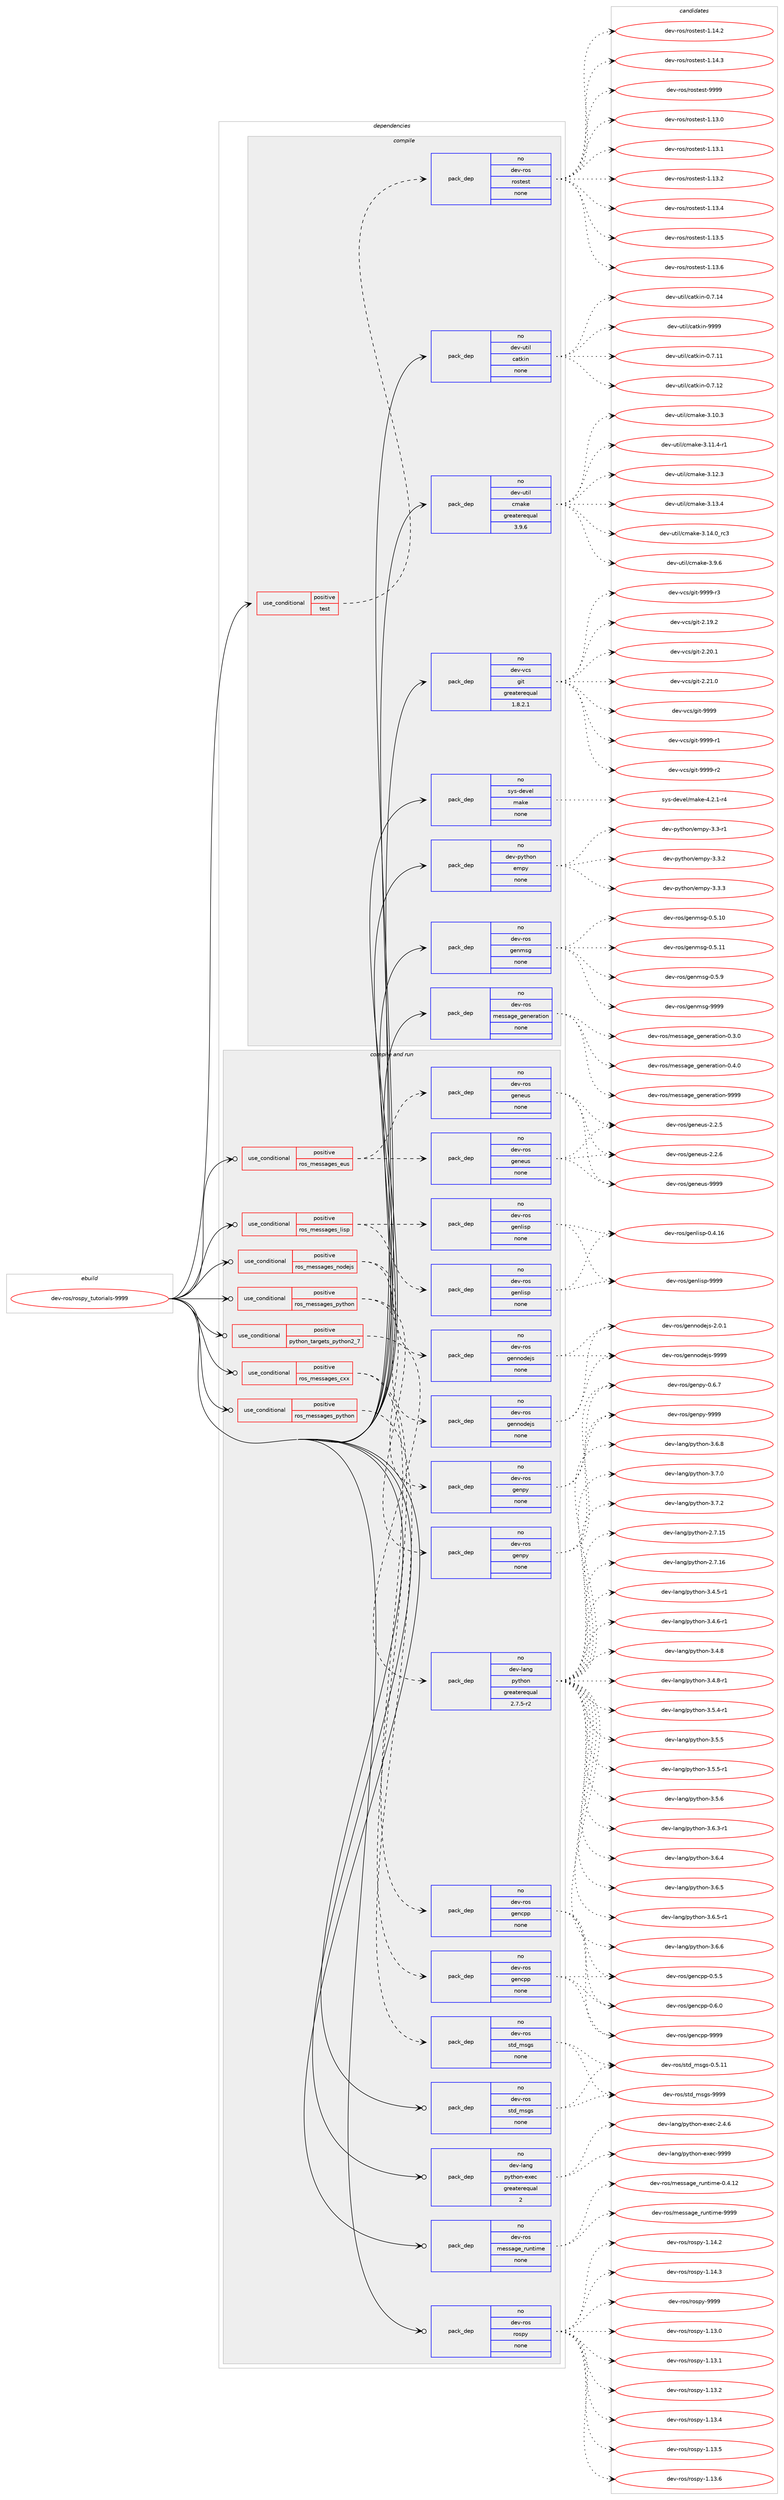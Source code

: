digraph prolog {

# *************
# Graph options
# *************

newrank=true;
concentrate=true;
compound=true;
graph [rankdir=LR,fontname=Helvetica,fontsize=10,ranksep=1.5];#, ranksep=2.5, nodesep=0.2];
edge  [arrowhead=vee];
node  [fontname=Helvetica,fontsize=10];

# **********
# The ebuild
# **********

subgraph cluster_leftcol {
color=gray;
rank=same;
label=<<i>ebuild</i>>;
id [label="dev-ros/rospy_tutorials-9999", color=red, width=4, href="../dev-ros/rospy_tutorials-9999.svg"];
}

# ****************
# The dependencies
# ****************

subgraph cluster_midcol {
color=gray;
label=<<i>dependencies</i>>;
subgraph cluster_compile {
fillcolor="#eeeeee";
style=filled;
label=<<i>compile</i>>;
subgraph cond390176 {
dependency1466953 [label=<<TABLE BORDER="0" CELLBORDER="1" CELLSPACING="0" CELLPADDING="4"><TR><TD ROWSPAN="3" CELLPADDING="10">use_conditional</TD></TR><TR><TD>positive</TD></TR><TR><TD>test</TD></TR></TABLE>>, shape=none, color=red];
subgraph pack1053387 {
dependency1466954 [label=<<TABLE BORDER="0" CELLBORDER="1" CELLSPACING="0" CELLPADDING="4" WIDTH="220"><TR><TD ROWSPAN="6" CELLPADDING="30">pack_dep</TD></TR><TR><TD WIDTH="110">no</TD></TR><TR><TD>dev-ros</TD></TR><TR><TD>rostest</TD></TR><TR><TD>none</TD></TR><TR><TD></TD></TR></TABLE>>, shape=none, color=blue];
}
dependency1466953:e -> dependency1466954:w [weight=20,style="dashed",arrowhead="vee"];
}
id:e -> dependency1466953:w [weight=20,style="solid",arrowhead="vee"];
subgraph pack1053388 {
dependency1466955 [label=<<TABLE BORDER="0" CELLBORDER="1" CELLSPACING="0" CELLPADDING="4" WIDTH="220"><TR><TD ROWSPAN="6" CELLPADDING="30">pack_dep</TD></TR><TR><TD WIDTH="110">no</TD></TR><TR><TD>dev-python</TD></TR><TR><TD>empy</TD></TR><TR><TD>none</TD></TR><TR><TD></TD></TR></TABLE>>, shape=none, color=blue];
}
id:e -> dependency1466955:w [weight=20,style="solid",arrowhead="vee"];
subgraph pack1053389 {
dependency1466956 [label=<<TABLE BORDER="0" CELLBORDER="1" CELLSPACING="0" CELLPADDING="4" WIDTH="220"><TR><TD ROWSPAN="6" CELLPADDING="30">pack_dep</TD></TR><TR><TD WIDTH="110">no</TD></TR><TR><TD>dev-ros</TD></TR><TR><TD>genmsg</TD></TR><TR><TD>none</TD></TR><TR><TD></TD></TR></TABLE>>, shape=none, color=blue];
}
id:e -> dependency1466956:w [weight=20,style="solid",arrowhead="vee"];
subgraph pack1053390 {
dependency1466957 [label=<<TABLE BORDER="0" CELLBORDER="1" CELLSPACING="0" CELLPADDING="4" WIDTH="220"><TR><TD ROWSPAN="6" CELLPADDING="30">pack_dep</TD></TR><TR><TD WIDTH="110">no</TD></TR><TR><TD>dev-ros</TD></TR><TR><TD>message_generation</TD></TR><TR><TD>none</TD></TR><TR><TD></TD></TR></TABLE>>, shape=none, color=blue];
}
id:e -> dependency1466957:w [weight=20,style="solid",arrowhead="vee"];
subgraph pack1053391 {
dependency1466958 [label=<<TABLE BORDER="0" CELLBORDER="1" CELLSPACING="0" CELLPADDING="4" WIDTH="220"><TR><TD ROWSPAN="6" CELLPADDING="30">pack_dep</TD></TR><TR><TD WIDTH="110">no</TD></TR><TR><TD>dev-util</TD></TR><TR><TD>catkin</TD></TR><TR><TD>none</TD></TR><TR><TD></TD></TR></TABLE>>, shape=none, color=blue];
}
id:e -> dependency1466958:w [weight=20,style="solid",arrowhead="vee"];
subgraph pack1053392 {
dependency1466959 [label=<<TABLE BORDER="0" CELLBORDER="1" CELLSPACING="0" CELLPADDING="4" WIDTH="220"><TR><TD ROWSPAN="6" CELLPADDING="30">pack_dep</TD></TR><TR><TD WIDTH="110">no</TD></TR><TR><TD>dev-util</TD></TR><TR><TD>cmake</TD></TR><TR><TD>greaterequal</TD></TR><TR><TD>3.9.6</TD></TR></TABLE>>, shape=none, color=blue];
}
id:e -> dependency1466959:w [weight=20,style="solid",arrowhead="vee"];
subgraph pack1053393 {
dependency1466960 [label=<<TABLE BORDER="0" CELLBORDER="1" CELLSPACING="0" CELLPADDING="4" WIDTH="220"><TR><TD ROWSPAN="6" CELLPADDING="30">pack_dep</TD></TR><TR><TD WIDTH="110">no</TD></TR><TR><TD>dev-vcs</TD></TR><TR><TD>git</TD></TR><TR><TD>greaterequal</TD></TR><TR><TD>1.8.2.1</TD></TR></TABLE>>, shape=none, color=blue];
}
id:e -> dependency1466960:w [weight=20,style="solid",arrowhead="vee"];
subgraph pack1053394 {
dependency1466961 [label=<<TABLE BORDER="0" CELLBORDER="1" CELLSPACING="0" CELLPADDING="4" WIDTH="220"><TR><TD ROWSPAN="6" CELLPADDING="30">pack_dep</TD></TR><TR><TD WIDTH="110">no</TD></TR><TR><TD>sys-devel</TD></TR><TR><TD>make</TD></TR><TR><TD>none</TD></TR><TR><TD></TD></TR></TABLE>>, shape=none, color=blue];
}
id:e -> dependency1466961:w [weight=20,style="solid",arrowhead="vee"];
}
subgraph cluster_compileandrun {
fillcolor="#eeeeee";
style=filled;
label=<<i>compile and run</i>>;
subgraph cond390177 {
dependency1466962 [label=<<TABLE BORDER="0" CELLBORDER="1" CELLSPACING="0" CELLPADDING="4"><TR><TD ROWSPAN="3" CELLPADDING="10">use_conditional</TD></TR><TR><TD>positive</TD></TR><TR><TD>python_targets_python2_7</TD></TR></TABLE>>, shape=none, color=red];
subgraph pack1053395 {
dependency1466963 [label=<<TABLE BORDER="0" CELLBORDER="1" CELLSPACING="0" CELLPADDING="4" WIDTH="220"><TR><TD ROWSPAN="6" CELLPADDING="30">pack_dep</TD></TR><TR><TD WIDTH="110">no</TD></TR><TR><TD>dev-lang</TD></TR><TR><TD>python</TD></TR><TR><TD>greaterequal</TD></TR><TR><TD>2.7.5-r2</TD></TR></TABLE>>, shape=none, color=blue];
}
dependency1466962:e -> dependency1466963:w [weight=20,style="dashed",arrowhead="vee"];
}
id:e -> dependency1466962:w [weight=20,style="solid",arrowhead="odotvee"];
subgraph cond390178 {
dependency1466964 [label=<<TABLE BORDER="0" CELLBORDER="1" CELLSPACING="0" CELLPADDING="4"><TR><TD ROWSPAN="3" CELLPADDING="10">use_conditional</TD></TR><TR><TD>positive</TD></TR><TR><TD>ros_messages_cxx</TD></TR></TABLE>>, shape=none, color=red];
subgraph pack1053396 {
dependency1466965 [label=<<TABLE BORDER="0" CELLBORDER="1" CELLSPACING="0" CELLPADDING="4" WIDTH="220"><TR><TD ROWSPAN="6" CELLPADDING="30">pack_dep</TD></TR><TR><TD WIDTH="110">no</TD></TR><TR><TD>dev-ros</TD></TR><TR><TD>gencpp</TD></TR><TR><TD>none</TD></TR><TR><TD></TD></TR></TABLE>>, shape=none, color=blue];
}
dependency1466964:e -> dependency1466965:w [weight=20,style="dashed",arrowhead="vee"];
subgraph pack1053397 {
dependency1466966 [label=<<TABLE BORDER="0" CELLBORDER="1" CELLSPACING="0" CELLPADDING="4" WIDTH="220"><TR><TD ROWSPAN="6" CELLPADDING="30">pack_dep</TD></TR><TR><TD WIDTH="110">no</TD></TR><TR><TD>dev-ros</TD></TR><TR><TD>gencpp</TD></TR><TR><TD>none</TD></TR><TR><TD></TD></TR></TABLE>>, shape=none, color=blue];
}
dependency1466964:e -> dependency1466966:w [weight=20,style="dashed",arrowhead="vee"];
}
id:e -> dependency1466964:w [weight=20,style="solid",arrowhead="odotvee"];
subgraph cond390179 {
dependency1466967 [label=<<TABLE BORDER="0" CELLBORDER="1" CELLSPACING="0" CELLPADDING="4"><TR><TD ROWSPAN="3" CELLPADDING="10">use_conditional</TD></TR><TR><TD>positive</TD></TR><TR><TD>ros_messages_eus</TD></TR></TABLE>>, shape=none, color=red];
subgraph pack1053398 {
dependency1466968 [label=<<TABLE BORDER="0" CELLBORDER="1" CELLSPACING="0" CELLPADDING="4" WIDTH="220"><TR><TD ROWSPAN="6" CELLPADDING="30">pack_dep</TD></TR><TR><TD WIDTH="110">no</TD></TR><TR><TD>dev-ros</TD></TR><TR><TD>geneus</TD></TR><TR><TD>none</TD></TR><TR><TD></TD></TR></TABLE>>, shape=none, color=blue];
}
dependency1466967:e -> dependency1466968:w [weight=20,style="dashed",arrowhead="vee"];
subgraph pack1053399 {
dependency1466969 [label=<<TABLE BORDER="0" CELLBORDER="1" CELLSPACING="0" CELLPADDING="4" WIDTH="220"><TR><TD ROWSPAN="6" CELLPADDING="30">pack_dep</TD></TR><TR><TD WIDTH="110">no</TD></TR><TR><TD>dev-ros</TD></TR><TR><TD>geneus</TD></TR><TR><TD>none</TD></TR><TR><TD></TD></TR></TABLE>>, shape=none, color=blue];
}
dependency1466967:e -> dependency1466969:w [weight=20,style="dashed",arrowhead="vee"];
}
id:e -> dependency1466967:w [weight=20,style="solid",arrowhead="odotvee"];
subgraph cond390180 {
dependency1466970 [label=<<TABLE BORDER="0" CELLBORDER="1" CELLSPACING="0" CELLPADDING="4"><TR><TD ROWSPAN="3" CELLPADDING="10">use_conditional</TD></TR><TR><TD>positive</TD></TR><TR><TD>ros_messages_lisp</TD></TR></TABLE>>, shape=none, color=red];
subgraph pack1053400 {
dependency1466971 [label=<<TABLE BORDER="0" CELLBORDER="1" CELLSPACING="0" CELLPADDING="4" WIDTH="220"><TR><TD ROWSPAN="6" CELLPADDING="30">pack_dep</TD></TR><TR><TD WIDTH="110">no</TD></TR><TR><TD>dev-ros</TD></TR><TR><TD>genlisp</TD></TR><TR><TD>none</TD></TR><TR><TD></TD></TR></TABLE>>, shape=none, color=blue];
}
dependency1466970:e -> dependency1466971:w [weight=20,style="dashed",arrowhead="vee"];
subgraph pack1053401 {
dependency1466972 [label=<<TABLE BORDER="0" CELLBORDER="1" CELLSPACING="0" CELLPADDING="4" WIDTH="220"><TR><TD ROWSPAN="6" CELLPADDING="30">pack_dep</TD></TR><TR><TD WIDTH="110">no</TD></TR><TR><TD>dev-ros</TD></TR><TR><TD>genlisp</TD></TR><TR><TD>none</TD></TR><TR><TD></TD></TR></TABLE>>, shape=none, color=blue];
}
dependency1466970:e -> dependency1466972:w [weight=20,style="dashed",arrowhead="vee"];
}
id:e -> dependency1466970:w [weight=20,style="solid",arrowhead="odotvee"];
subgraph cond390181 {
dependency1466973 [label=<<TABLE BORDER="0" CELLBORDER="1" CELLSPACING="0" CELLPADDING="4"><TR><TD ROWSPAN="3" CELLPADDING="10">use_conditional</TD></TR><TR><TD>positive</TD></TR><TR><TD>ros_messages_nodejs</TD></TR></TABLE>>, shape=none, color=red];
subgraph pack1053402 {
dependency1466974 [label=<<TABLE BORDER="0" CELLBORDER="1" CELLSPACING="0" CELLPADDING="4" WIDTH="220"><TR><TD ROWSPAN="6" CELLPADDING="30">pack_dep</TD></TR><TR><TD WIDTH="110">no</TD></TR><TR><TD>dev-ros</TD></TR><TR><TD>gennodejs</TD></TR><TR><TD>none</TD></TR><TR><TD></TD></TR></TABLE>>, shape=none, color=blue];
}
dependency1466973:e -> dependency1466974:w [weight=20,style="dashed",arrowhead="vee"];
subgraph pack1053403 {
dependency1466975 [label=<<TABLE BORDER="0" CELLBORDER="1" CELLSPACING="0" CELLPADDING="4" WIDTH="220"><TR><TD ROWSPAN="6" CELLPADDING="30">pack_dep</TD></TR><TR><TD WIDTH="110">no</TD></TR><TR><TD>dev-ros</TD></TR><TR><TD>gennodejs</TD></TR><TR><TD>none</TD></TR><TR><TD></TD></TR></TABLE>>, shape=none, color=blue];
}
dependency1466973:e -> dependency1466975:w [weight=20,style="dashed",arrowhead="vee"];
}
id:e -> dependency1466973:w [weight=20,style="solid",arrowhead="odotvee"];
subgraph cond390182 {
dependency1466976 [label=<<TABLE BORDER="0" CELLBORDER="1" CELLSPACING="0" CELLPADDING="4"><TR><TD ROWSPAN="3" CELLPADDING="10">use_conditional</TD></TR><TR><TD>positive</TD></TR><TR><TD>ros_messages_python</TD></TR></TABLE>>, shape=none, color=red];
subgraph pack1053404 {
dependency1466977 [label=<<TABLE BORDER="0" CELLBORDER="1" CELLSPACING="0" CELLPADDING="4" WIDTH="220"><TR><TD ROWSPAN="6" CELLPADDING="30">pack_dep</TD></TR><TR><TD WIDTH="110">no</TD></TR><TR><TD>dev-ros</TD></TR><TR><TD>genpy</TD></TR><TR><TD>none</TD></TR><TR><TD></TD></TR></TABLE>>, shape=none, color=blue];
}
dependency1466976:e -> dependency1466977:w [weight=20,style="dashed",arrowhead="vee"];
subgraph pack1053405 {
dependency1466978 [label=<<TABLE BORDER="0" CELLBORDER="1" CELLSPACING="0" CELLPADDING="4" WIDTH="220"><TR><TD ROWSPAN="6" CELLPADDING="30">pack_dep</TD></TR><TR><TD WIDTH="110">no</TD></TR><TR><TD>dev-ros</TD></TR><TR><TD>genpy</TD></TR><TR><TD>none</TD></TR><TR><TD></TD></TR></TABLE>>, shape=none, color=blue];
}
dependency1466976:e -> dependency1466978:w [weight=20,style="dashed",arrowhead="vee"];
}
id:e -> dependency1466976:w [weight=20,style="solid",arrowhead="odotvee"];
subgraph cond390183 {
dependency1466979 [label=<<TABLE BORDER="0" CELLBORDER="1" CELLSPACING="0" CELLPADDING="4"><TR><TD ROWSPAN="3" CELLPADDING="10">use_conditional</TD></TR><TR><TD>positive</TD></TR><TR><TD>ros_messages_python</TD></TR></TABLE>>, shape=none, color=red];
subgraph pack1053406 {
dependency1466980 [label=<<TABLE BORDER="0" CELLBORDER="1" CELLSPACING="0" CELLPADDING="4" WIDTH="220"><TR><TD ROWSPAN="6" CELLPADDING="30">pack_dep</TD></TR><TR><TD WIDTH="110">no</TD></TR><TR><TD>dev-ros</TD></TR><TR><TD>std_msgs</TD></TR><TR><TD>none</TD></TR><TR><TD></TD></TR></TABLE>>, shape=none, color=blue];
}
dependency1466979:e -> dependency1466980:w [weight=20,style="dashed",arrowhead="vee"];
}
id:e -> dependency1466979:w [weight=20,style="solid",arrowhead="odotvee"];
subgraph pack1053407 {
dependency1466981 [label=<<TABLE BORDER="0" CELLBORDER="1" CELLSPACING="0" CELLPADDING="4" WIDTH="220"><TR><TD ROWSPAN="6" CELLPADDING="30">pack_dep</TD></TR><TR><TD WIDTH="110">no</TD></TR><TR><TD>dev-lang</TD></TR><TR><TD>python-exec</TD></TR><TR><TD>greaterequal</TD></TR><TR><TD>2</TD></TR></TABLE>>, shape=none, color=blue];
}
id:e -> dependency1466981:w [weight=20,style="solid",arrowhead="odotvee"];
subgraph pack1053408 {
dependency1466982 [label=<<TABLE BORDER="0" CELLBORDER="1" CELLSPACING="0" CELLPADDING="4" WIDTH="220"><TR><TD ROWSPAN="6" CELLPADDING="30">pack_dep</TD></TR><TR><TD WIDTH="110">no</TD></TR><TR><TD>dev-ros</TD></TR><TR><TD>message_runtime</TD></TR><TR><TD>none</TD></TR><TR><TD></TD></TR></TABLE>>, shape=none, color=blue];
}
id:e -> dependency1466982:w [weight=20,style="solid",arrowhead="odotvee"];
subgraph pack1053409 {
dependency1466983 [label=<<TABLE BORDER="0" CELLBORDER="1" CELLSPACING="0" CELLPADDING="4" WIDTH="220"><TR><TD ROWSPAN="6" CELLPADDING="30">pack_dep</TD></TR><TR><TD WIDTH="110">no</TD></TR><TR><TD>dev-ros</TD></TR><TR><TD>rospy</TD></TR><TR><TD>none</TD></TR><TR><TD></TD></TR></TABLE>>, shape=none, color=blue];
}
id:e -> dependency1466983:w [weight=20,style="solid",arrowhead="odotvee"];
subgraph pack1053410 {
dependency1466984 [label=<<TABLE BORDER="0" CELLBORDER="1" CELLSPACING="0" CELLPADDING="4" WIDTH="220"><TR><TD ROWSPAN="6" CELLPADDING="30">pack_dep</TD></TR><TR><TD WIDTH="110">no</TD></TR><TR><TD>dev-ros</TD></TR><TR><TD>std_msgs</TD></TR><TR><TD>none</TD></TR><TR><TD></TD></TR></TABLE>>, shape=none, color=blue];
}
id:e -> dependency1466984:w [weight=20,style="solid",arrowhead="odotvee"];
}
subgraph cluster_run {
fillcolor="#eeeeee";
style=filled;
label=<<i>run</i>>;
}
}

# **************
# The candidates
# **************

subgraph cluster_choices {
rank=same;
color=gray;
label=<<i>candidates</i>>;

subgraph choice1053387 {
color=black;
nodesep=1;
choice100101118451141111154711411111511610111511645494649514648 [label="dev-ros/rostest-1.13.0", color=red, width=4,href="../dev-ros/rostest-1.13.0.svg"];
choice100101118451141111154711411111511610111511645494649514649 [label="dev-ros/rostest-1.13.1", color=red, width=4,href="../dev-ros/rostest-1.13.1.svg"];
choice100101118451141111154711411111511610111511645494649514650 [label="dev-ros/rostest-1.13.2", color=red, width=4,href="../dev-ros/rostest-1.13.2.svg"];
choice100101118451141111154711411111511610111511645494649514652 [label="dev-ros/rostest-1.13.4", color=red, width=4,href="../dev-ros/rostest-1.13.4.svg"];
choice100101118451141111154711411111511610111511645494649514653 [label="dev-ros/rostest-1.13.5", color=red, width=4,href="../dev-ros/rostest-1.13.5.svg"];
choice100101118451141111154711411111511610111511645494649514654 [label="dev-ros/rostest-1.13.6", color=red, width=4,href="../dev-ros/rostest-1.13.6.svg"];
choice100101118451141111154711411111511610111511645494649524650 [label="dev-ros/rostest-1.14.2", color=red, width=4,href="../dev-ros/rostest-1.14.2.svg"];
choice100101118451141111154711411111511610111511645494649524651 [label="dev-ros/rostest-1.14.3", color=red, width=4,href="../dev-ros/rostest-1.14.3.svg"];
choice10010111845114111115471141111151161011151164557575757 [label="dev-ros/rostest-9999", color=red, width=4,href="../dev-ros/rostest-9999.svg"];
dependency1466954:e -> choice100101118451141111154711411111511610111511645494649514648:w [style=dotted,weight="100"];
dependency1466954:e -> choice100101118451141111154711411111511610111511645494649514649:w [style=dotted,weight="100"];
dependency1466954:e -> choice100101118451141111154711411111511610111511645494649514650:w [style=dotted,weight="100"];
dependency1466954:e -> choice100101118451141111154711411111511610111511645494649514652:w [style=dotted,weight="100"];
dependency1466954:e -> choice100101118451141111154711411111511610111511645494649514653:w [style=dotted,weight="100"];
dependency1466954:e -> choice100101118451141111154711411111511610111511645494649514654:w [style=dotted,weight="100"];
dependency1466954:e -> choice100101118451141111154711411111511610111511645494649524650:w [style=dotted,weight="100"];
dependency1466954:e -> choice100101118451141111154711411111511610111511645494649524651:w [style=dotted,weight="100"];
dependency1466954:e -> choice10010111845114111115471141111151161011151164557575757:w [style=dotted,weight="100"];
}
subgraph choice1053388 {
color=black;
nodesep=1;
choice1001011184511212111610411111047101109112121455146514511449 [label="dev-python/empy-3.3-r1", color=red, width=4,href="../dev-python/empy-3.3-r1.svg"];
choice1001011184511212111610411111047101109112121455146514650 [label="dev-python/empy-3.3.2", color=red, width=4,href="../dev-python/empy-3.3.2.svg"];
choice1001011184511212111610411111047101109112121455146514651 [label="dev-python/empy-3.3.3", color=red, width=4,href="../dev-python/empy-3.3.3.svg"];
dependency1466955:e -> choice1001011184511212111610411111047101109112121455146514511449:w [style=dotted,weight="100"];
dependency1466955:e -> choice1001011184511212111610411111047101109112121455146514650:w [style=dotted,weight="100"];
dependency1466955:e -> choice1001011184511212111610411111047101109112121455146514651:w [style=dotted,weight="100"];
}
subgraph choice1053389 {
color=black;
nodesep=1;
choice100101118451141111154710310111010911510345484653464948 [label="dev-ros/genmsg-0.5.10", color=red, width=4,href="../dev-ros/genmsg-0.5.10.svg"];
choice100101118451141111154710310111010911510345484653464949 [label="dev-ros/genmsg-0.5.11", color=red, width=4,href="../dev-ros/genmsg-0.5.11.svg"];
choice1001011184511411111547103101110109115103454846534657 [label="dev-ros/genmsg-0.5.9", color=red, width=4,href="../dev-ros/genmsg-0.5.9.svg"];
choice10010111845114111115471031011101091151034557575757 [label="dev-ros/genmsg-9999", color=red, width=4,href="../dev-ros/genmsg-9999.svg"];
dependency1466956:e -> choice100101118451141111154710310111010911510345484653464948:w [style=dotted,weight="100"];
dependency1466956:e -> choice100101118451141111154710310111010911510345484653464949:w [style=dotted,weight="100"];
dependency1466956:e -> choice1001011184511411111547103101110109115103454846534657:w [style=dotted,weight="100"];
dependency1466956:e -> choice10010111845114111115471031011101091151034557575757:w [style=dotted,weight="100"];
}
subgraph choice1053390 {
color=black;
nodesep=1;
choice1001011184511411111547109101115115971031019510310111010111497116105111110454846514648 [label="dev-ros/message_generation-0.3.0", color=red, width=4,href="../dev-ros/message_generation-0.3.0.svg"];
choice1001011184511411111547109101115115971031019510310111010111497116105111110454846524648 [label="dev-ros/message_generation-0.4.0", color=red, width=4,href="../dev-ros/message_generation-0.4.0.svg"];
choice10010111845114111115471091011151159710310195103101110101114971161051111104557575757 [label="dev-ros/message_generation-9999", color=red, width=4,href="../dev-ros/message_generation-9999.svg"];
dependency1466957:e -> choice1001011184511411111547109101115115971031019510310111010111497116105111110454846514648:w [style=dotted,weight="100"];
dependency1466957:e -> choice1001011184511411111547109101115115971031019510310111010111497116105111110454846524648:w [style=dotted,weight="100"];
dependency1466957:e -> choice10010111845114111115471091011151159710310195103101110101114971161051111104557575757:w [style=dotted,weight="100"];
}
subgraph choice1053391 {
color=black;
nodesep=1;
choice1001011184511711610510847999711610710511045484655464949 [label="dev-util/catkin-0.7.11", color=red, width=4,href="../dev-util/catkin-0.7.11.svg"];
choice1001011184511711610510847999711610710511045484655464950 [label="dev-util/catkin-0.7.12", color=red, width=4,href="../dev-util/catkin-0.7.12.svg"];
choice1001011184511711610510847999711610710511045484655464952 [label="dev-util/catkin-0.7.14", color=red, width=4,href="../dev-util/catkin-0.7.14.svg"];
choice100101118451171161051084799971161071051104557575757 [label="dev-util/catkin-9999", color=red, width=4,href="../dev-util/catkin-9999.svg"];
dependency1466958:e -> choice1001011184511711610510847999711610710511045484655464949:w [style=dotted,weight="100"];
dependency1466958:e -> choice1001011184511711610510847999711610710511045484655464950:w [style=dotted,weight="100"];
dependency1466958:e -> choice1001011184511711610510847999711610710511045484655464952:w [style=dotted,weight="100"];
dependency1466958:e -> choice100101118451171161051084799971161071051104557575757:w [style=dotted,weight="100"];
}
subgraph choice1053392 {
color=black;
nodesep=1;
choice1001011184511711610510847991099710710145514649484651 [label="dev-util/cmake-3.10.3", color=red, width=4,href="../dev-util/cmake-3.10.3.svg"];
choice10010111845117116105108479910997107101455146494946524511449 [label="dev-util/cmake-3.11.4-r1", color=red, width=4,href="../dev-util/cmake-3.11.4-r1.svg"];
choice1001011184511711610510847991099710710145514649504651 [label="dev-util/cmake-3.12.3", color=red, width=4,href="../dev-util/cmake-3.12.3.svg"];
choice1001011184511711610510847991099710710145514649514652 [label="dev-util/cmake-3.13.4", color=red, width=4,href="../dev-util/cmake-3.13.4.svg"];
choice1001011184511711610510847991099710710145514649524648951149951 [label="dev-util/cmake-3.14.0_rc3", color=red, width=4,href="../dev-util/cmake-3.14.0_rc3.svg"];
choice10010111845117116105108479910997107101455146574654 [label="dev-util/cmake-3.9.6", color=red, width=4,href="../dev-util/cmake-3.9.6.svg"];
dependency1466959:e -> choice1001011184511711610510847991099710710145514649484651:w [style=dotted,weight="100"];
dependency1466959:e -> choice10010111845117116105108479910997107101455146494946524511449:w [style=dotted,weight="100"];
dependency1466959:e -> choice1001011184511711610510847991099710710145514649504651:w [style=dotted,weight="100"];
dependency1466959:e -> choice1001011184511711610510847991099710710145514649514652:w [style=dotted,weight="100"];
dependency1466959:e -> choice1001011184511711610510847991099710710145514649524648951149951:w [style=dotted,weight="100"];
dependency1466959:e -> choice10010111845117116105108479910997107101455146574654:w [style=dotted,weight="100"];
}
subgraph choice1053393 {
color=black;
nodesep=1;
choice10010111845118991154710310511645504649574650 [label="dev-vcs/git-2.19.2", color=red, width=4,href="../dev-vcs/git-2.19.2.svg"];
choice10010111845118991154710310511645504650484649 [label="dev-vcs/git-2.20.1", color=red, width=4,href="../dev-vcs/git-2.20.1.svg"];
choice10010111845118991154710310511645504650494648 [label="dev-vcs/git-2.21.0", color=red, width=4,href="../dev-vcs/git-2.21.0.svg"];
choice1001011184511899115471031051164557575757 [label="dev-vcs/git-9999", color=red, width=4,href="../dev-vcs/git-9999.svg"];
choice10010111845118991154710310511645575757574511449 [label="dev-vcs/git-9999-r1", color=red, width=4,href="../dev-vcs/git-9999-r1.svg"];
choice10010111845118991154710310511645575757574511450 [label="dev-vcs/git-9999-r2", color=red, width=4,href="../dev-vcs/git-9999-r2.svg"];
choice10010111845118991154710310511645575757574511451 [label="dev-vcs/git-9999-r3", color=red, width=4,href="../dev-vcs/git-9999-r3.svg"];
dependency1466960:e -> choice10010111845118991154710310511645504649574650:w [style=dotted,weight="100"];
dependency1466960:e -> choice10010111845118991154710310511645504650484649:w [style=dotted,weight="100"];
dependency1466960:e -> choice10010111845118991154710310511645504650494648:w [style=dotted,weight="100"];
dependency1466960:e -> choice1001011184511899115471031051164557575757:w [style=dotted,weight="100"];
dependency1466960:e -> choice10010111845118991154710310511645575757574511449:w [style=dotted,weight="100"];
dependency1466960:e -> choice10010111845118991154710310511645575757574511450:w [style=dotted,weight="100"];
dependency1466960:e -> choice10010111845118991154710310511645575757574511451:w [style=dotted,weight="100"];
}
subgraph choice1053394 {
color=black;
nodesep=1;
choice1151211154510010111810110847109971071014552465046494511452 [label="sys-devel/make-4.2.1-r4", color=red, width=4,href="../sys-devel/make-4.2.1-r4.svg"];
dependency1466961:e -> choice1151211154510010111810110847109971071014552465046494511452:w [style=dotted,weight="100"];
}
subgraph choice1053395 {
color=black;
nodesep=1;
choice10010111845108971101034711212111610411111045504655464953 [label="dev-lang/python-2.7.15", color=red, width=4,href="../dev-lang/python-2.7.15.svg"];
choice10010111845108971101034711212111610411111045504655464954 [label="dev-lang/python-2.7.16", color=red, width=4,href="../dev-lang/python-2.7.16.svg"];
choice1001011184510897110103471121211161041111104551465246534511449 [label="dev-lang/python-3.4.5-r1", color=red, width=4,href="../dev-lang/python-3.4.5-r1.svg"];
choice1001011184510897110103471121211161041111104551465246544511449 [label="dev-lang/python-3.4.6-r1", color=red, width=4,href="../dev-lang/python-3.4.6-r1.svg"];
choice100101118451089711010347112121116104111110455146524656 [label="dev-lang/python-3.4.8", color=red, width=4,href="../dev-lang/python-3.4.8.svg"];
choice1001011184510897110103471121211161041111104551465246564511449 [label="dev-lang/python-3.4.8-r1", color=red, width=4,href="../dev-lang/python-3.4.8-r1.svg"];
choice1001011184510897110103471121211161041111104551465346524511449 [label="dev-lang/python-3.5.4-r1", color=red, width=4,href="../dev-lang/python-3.5.4-r1.svg"];
choice100101118451089711010347112121116104111110455146534653 [label="dev-lang/python-3.5.5", color=red, width=4,href="../dev-lang/python-3.5.5.svg"];
choice1001011184510897110103471121211161041111104551465346534511449 [label="dev-lang/python-3.5.5-r1", color=red, width=4,href="../dev-lang/python-3.5.5-r1.svg"];
choice100101118451089711010347112121116104111110455146534654 [label="dev-lang/python-3.5.6", color=red, width=4,href="../dev-lang/python-3.5.6.svg"];
choice1001011184510897110103471121211161041111104551465446514511449 [label="dev-lang/python-3.6.3-r1", color=red, width=4,href="../dev-lang/python-3.6.3-r1.svg"];
choice100101118451089711010347112121116104111110455146544652 [label="dev-lang/python-3.6.4", color=red, width=4,href="../dev-lang/python-3.6.4.svg"];
choice100101118451089711010347112121116104111110455146544653 [label="dev-lang/python-3.6.5", color=red, width=4,href="../dev-lang/python-3.6.5.svg"];
choice1001011184510897110103471121211161041111104551465446534511449 [label="dev-lang/python-3.6.5-r1", color=red, width=4,href="../dev-lang/python-3.6.5-r1.svg"];
choice100101118451089711010347112121116104111110455146544654 [label="dev-lang/python-3.6.6", color=red, width=4,href="../dev-lang/python-3.6.6.svg"];
choice100101118451089711010347112121116104111110455146544656 [label="dev-lang/python-3.6.8", color=red, width=4,href="../dev-lang/python-3.6.8.svg"];
choice100101118451089711010347112121116104111110455146554648 [label="dev-lang/python-3.7.0", color=red, width=4,href="../dev-lang/python-3.7.0.svg"];
choice100101118451089711010347112121116104111110455146554650 [label="dev-lang/python-3.7.2", color=red, width=4,href="../dev-lang/python-3.7.2.svg"];
dependency1466963:e -> choice10010111845108971101034711212111610411111045504655464953:w [style=dotted,weight="100"];
dependency1466963:e -> choice10010111845108971101034711212111610411111045504655464954:w [style=dotted,weight="100"];
dependency1466963:e -> choice1001011184510897110103471121211161041111104551465246534511449:w [style=dotted,weight="100"];
dependency1466963:e -> choice1001011184510897110103471121211161041111104551465246544511449:w [style=dotted,weight="100"];
dependency1466963:e -> choice100101118451089711010347112121116104111110455146524656:w [style=dotted,weight="100"];
dependency1466963:e -> choice1001011184510897110103471121211161041111104551465246564511449:w [style=dotted,weight="100"];
dependency1466963:e -> choice1001011184510897110103471121211161041111104551465346524511449:w [style=dotted,weight="100"];
dependency1466963:e -> choice100101118451089711010347112121116104111110455146534653:w [style=dotted,weight="100"];
dependency1466963:e -> choice1001011184510897110103471121211161041111104551465346534511449:w [style=dotted,weight="100"];
dependency1466963:e -> choice100101118451089711010347112121116104111110455146534654:w [style=dotted,weight="100"];
dependency1466963:e -> choice1001011184510897110103471121211161041111104551465446514511449:w [style=dotted,weight="100"];
dependency1466963:e -> choice100101118451089711010347112121116104111110455146544652:w [style=dotted,weight="100"];
dependency1466963:e -> choice100101118451089711010347112121116104111110455146544653:w [style=dotted,weight="100"];
dependency1466963:e -> choice1001011184510897110103471121211161041111104551465446534511449:w [style=dotted,weight="100"];
dependency1466963:e -> choice100101118451089711010347112121116104111110455146544654:w [style=dotted,weight="100"];
dependency1466963:e -> choice100101118451089711010347112121116104111110455146544656:w [style=dotted,weight="100"];
dependency1466963:e -> choice100101118451089711010347112121116104111110455146554648:w [style=dotted,weight="100"];
dependency1466963:e -> choice100101118451089711010347112121116104111110455146554650:w [style=dotted,weight="100"];
}
subgraph choice1053396 {
color=black;
nodesep=1;
choice100101118451141111154710310111099112112454846534653 [label="dev-ros/gencpp-0.5.5", color=red, width=4,href="../dev-ros/gencpp-0.5.5.svg"];
choice100101118451141111154710310111099112112454846544648 [label="dev-ros/gencpp-0.6.0", color=red, width=4,href="../dev-ros/gencpp-0.6.0.svg"];
choice1001011184511411111547103101110991121124557575757 [label="dev-ros/gencpp-9999", color=red, width=4,href="../dev-ros/gencpp-9999.svg"];
dependency1466965:e -> choice100101118451141111154710310111099112112454846534653:w [style=dotted,weight="100"];
dependency1466965:e -> choice100101118451141111154710310111099112112454846544648:w [style=dotted,weight="100"];
dependency1466965:e -> choice1001011184511411111547103101110991121124557575757:w [style=dotted,weight="100"];
}
subgraph choice1053397 {
color=black;
nodesep=1;
choice100101118451141111154710310111099112112454846534653 [label="dev-ros/gencpp-0.5.5", color=red, width=4,href="../dev-ros/gencpp-0.5.5.svg"];
choice100101118451141111154710310111099112112454846544648 [label="dev-ros/gencpp-0.6.0", color=red, width=4,href="../dev-ros/gencpp-0.6.0.svg"];
choice1001011184511411111547103101110991121124557575757 [label="dev-ros/gencpp-9999", color=red, width=4,href="../dev-ros/gencpp-9999.svg"];
dependency1466966:e -> choice100101118451141111154710310111099112112454846534653:w [style=dotted,weight="100"];
dependency1466966:e -> choice100101118451141111154710310111099112112454846544648:w [style=dotted,weight="100"];
dependency1466966:e -> choice1001011184511411111547103101110991121124557575757:w [style=dotted,weight="100"];
}
subgraph choice1053398 {
color=black;
nodesep=1;
choice1001011184511411111547103101110101117115455046504653 [label="dev-ros/geneus-2.2.5", color=red, width=4,href="../dev-ros/geneus-2.2.5.svg"];
choice1001011184511411111547103101110101117115455046504654 [label="dev-ros/geneus-2.2.6", color=red, width=4,href="../dev-ros/geneus-2.2.6.svg"];
choice10010111845114111115471031011101011171154557575757 [label="dev-ros/geneus-9999", color=red, width=4,href="../dev-ros/geneus-9999.svg"];
dependency1466968:e -> choice1001011184511411111547103101110101117115455046504653:w [style=dotted,weight="100"];
dependency1466968:e -> choice1001011184511411111547103101110101117115455046504654:w [style=dotted,weight="100"];
dependency1466968:e -> choice10010111845114111115471031011101011171154557575757:w [style=dotted,weight="100"];
}
subgraph choice1053399 {
color=black;
nodesep=1;
choice1001011184511411111547103101110101117115455046504653 [label="dev-ros/geneus-2.2.5", color=red, width=4,href="../dev-ros/geneus-2.2.5.svg"];
choice1001011184511411111547103101110101117115455046504654 [label="dev-ros/geneus-2.2.6", color=red, width=4,href="../dev-ros/geneus-2.2.6.svg"];
choice10010111845114111115471031011101011171154557575757 [label="dev-ros/geneus-9999", color=red, width=4,href="../dev-ros/geneus-9999.svg"];
dependency1466969:e -> choice1001011184511411111547103101110101117115455046504653:w [style=dotted,weight="100"];
dependency1466969:e -> choice1001011184511411111547103101110101117115455046504654:w [style=dotted,weight="100"];
dependency1466969:e -> choice10010111845114111115471031011101011171154557575757:w [style=dotted,weight="100"];
}
subgraph choice1053400 {
color=black;
nodesep=1;
choice100101118451141111154710310111010810511511245484652464954 [label="dev-ros/genlisp-0.4.16", color=red, width=4,href="../dev-ros/genlisp-0.4.16.svg"];
choice10010111845114111115471031011101081051151124557575757 [label="dev-ros/genlisp-9999", color=red, width=4,href="../dev-ros/genlisp-9999.svg"];
dependency1466971:e -> choice100101118451141111154710310111010810511511245484652464954:w [style=dotted,weight="100"];
dependency1466971:e -> choice10010111845114111115471031011101081051151124557575757:w [style=dotted,weight="100"];
}
subgraph choice1053401 {
color=black;
nodesep=1;
choice100101118451141111154710310111010810511511245484652464954 [label="dev-ros/genlisp-0.4.16", color=red, width=4,href="../dev-ros/genlisp-0.4.16.svg"];
choice10010111845114111115471031011101081051151124557575757 [label="dev-ros/genlisp-9999", color=red, width=4,href="../dev-ros/genlisp-9999.svg"];
dependency1466972:e -> choice100101118451141111154710310111010810511511245484652464954:w [style=dotted,weight="100"];
dependency1466972:e -> choice10010111845114111115471031011101081051151124557575757:w [style=dotted,weight="100"];
}
subgraph choice1053402 {
color=black;
nodesep=1;
choice1001011184511411111547103101110110111100101106115455046484649 [label="dev-ros/gennodejs-2.0.1", color=red, width=4,href="../dev-ros/gennodejs-2.0.1.svg"];
choice10010111845114111115471031011101101111001011061154557575757 [label="dev-ros/gennodejs-9999", color=red, width=4,href="../dev-ros/gennodejs-9999.svg"];
dependency1466974:e -> choice1001011184511411111547103101110110111100101106115455046484649:w [style=dotted,weight="100"];
dependency1466974:e -> choice10010111845114111115471031011101101111001011061154557575757:w [style=dotted,weight="100"];
}
subgraph choice1053403 {
color=black;
nodesep=1;
choice1001011184511411111547103101110110111100101106115455046484649 [label="dev-ros/gennodejs-2.0.1", color=red, width=4,href="../dev-ros/gennodejs-2.0.1.svg"];
choice10010111845114111115471031011101101111001011061154557575757 [label="dev-ros/gennodejs-9999", color=red, width=4,href="../dev-ros/gennodejs-9999.svg"];
dependency1466975:e -> choice1001011184511411111547103101110110111100101106115455046484649:w [style=dotted,weight="100"];
dependency1466975:e -> choice10010111845114111115471031011101101111001011061154557575757:w [style=dotted,weight="100"];
}
subgraph choice1053404 {
color=black;
nodesep=1;
choice1001011184511411111547103101110112121454846544655 [label="dev-ros/genpy-0.6.7", color=red, width=4,href="../dev-ros/genpy-0.6.7.svg"];
choice10010111845114111115471031011101121214557575757 [label="dev-ros/genpy-9999", color=red, width=4,href="../dev-ros/genpy-9999.svg"];
dependency1466977:e -> choice1001011184511411111547103101110112121454846544655:w [style=dotted,weight="100"];
dependency1466977:e -> choice10010111845114111115471031011101121214557575757:w [style=dotted,weight="100"];
}
subgraph choice1053405 {
color=black;
nodesep=1;
choice1001011184511411111547103101110112121454846544655 [label="dev-ros/genpy-0.6.7", color=red, width=4,href="../dev-ros/genpy-0.6.7.svg"];
choice10010111845114111115471031011101121214557575757 [label="dev-ros/genpy-9999", color=red, width=4,href="../dev-ros/genpy-9999.svg"];
dependency1466978:e -> choice1001011184511411111547103101110112121454846544655:w [style=dotted,weight="100"];
dependency1466978:e -> choice10010111845114111115471031011101121214557575757:w [style=dotted,weight="100"];
}
subgraph choice1053406 {
color=black;
nodesep=1;
choice10010111845114111115471151161009510911510311545484653464949 [label="dev-ros/std_msgs-0.5.11", color=red, width=4,href="../dev-ros/std_msgs-0.5.11.svg"];
choice1001011184511411111547115116100951091151031154557575757 [label="dev-ros/std_msgs-9999", color=red, width=4,href="../dev-ros/std_msgs-9999.svg"];
dependency1466980:e -> choice10010111845114111115471151161009510911510311545484653464949:w [style=dotted,weight="100"];
dependency1466980:e -> choice1001011184511411111547115116100951091151031154557575757:w [style=dotted,weight="100"];
}
subgraph choice1053407 {
color=black;
nodesep=1;
choice1001011184510897110103471121211161041111104510112010199455046524654 [label="dev-lang/python-exec-2.4.6", color=red, width=4,href="../dev-lang/python-exec-2.4.6.svg"];
choice10010111845108971101034711212111610411111045101120101994557575757 [label="dev-lang/python-exec-9999", color=red, width=4,href="../dev-lang/python-exec-9999.svg"];
dependency1466981:e -> choice1001011184510897110103471121211161041111104510112010199455046524654:w [style=dotted,weight="100"];
dependency1466981:e -> choice10010111845108971101034711212111610411111045101120101994557575757:w [style=dotted,weight="100"];
}
subgraph choice1053408 {
color=black;
nodesep=1;
choice1001011184511411111547109101115115971031019511411711011610510910145484652464950 [label="dev-ros/message_runtime-0.4.12", color=red, width=4,href="../dev-ros/message_runtime-0.4.12.svg"];
choice100101118451141111154710910111511597103101951141171101161051091014557575757 [label="dev-ros/message_runtime-9999", color=red, width=4,href="../dev-ros/message_runtime-9999.svg"];
dependency1466982:e -> choice1001011184511411111547109101115115971031019511411711011610510910145484652464950:w [style=dotted,weight="100"];
dependency1466982:e -> choice100101118451141111154710910111511597103101951141171101161051091014557575757:w [style=dotted,weight="100"];
}
subgraph choice1053409 {
color=black;
nodesep=1;
choice100101118451141111154711411111511212145494649514648 [label="dev-ros/rospy-1.13.0", color=red, width=4,href="../dev-ros/rospy-1.13.0.svg"];
choice100101118451141111154711411111511212145494649514649 [label="dev-ros/rospy-1.13.1", color=red, width=4,href="../dev-ros/rospy-1.13.1.svg"];
choice100101118451141111154711411111511212145494649514650 [label="dev-ros/rospy-1.13.2", color=red, width=4,href="../dev-ros/rospy-1.13.2.svg"];
choice100101118451141111154711411111511212145494649514652 [label="dev-ros/rospy-1.13.4", color=red, width=4,href="../dev-ros/rospy-1.13.4.svg"];
choice100101118451141111154711411111511212145494649514653 [label="dev-ros/rospy-1.13.5", color=red, width=4,href="../dev-ros/rospy-1.13.5.svg"];
choice100101118451141111154711411111511212145494649514654 [label="dev-ros/rospy-1.13.6", color=red, width=4,href="../dev-ros/rospy-1.13.6.svg"];
choice100101118451141111154711411111511212145494649524650 [label="dev-ros/rospy-1.14.2", color=red, width=4,href="../dev-ros/rospy-1.14.2.svg"];
choice100101118451141111154711411111511212145494649524651 [label="dev-ros/rospy-1.14.3", color=red, width=4,href="../dev-ros/rospy-1.14.3.svg"];
choice10010111845114111115471141111151121214557575757 [label="dev-ros/rospy-9999", color=red, width=4,href="../dev-ros/rospy-9999.svg"];
dependency1466983:e -> choice100101118451141111154711411111511212145494649514648:w [style=dotted,weight="100"];
dependency1466983:e -> choice100101118451141111154711411111511212145494649514649:w [style=dotted,weight="100"];
dependency1466983:e -> choice100101118451141111154711411111511212145494649514650:w [style=dotted,weight="100"];
dependency1466983:e -> choice100101118451141111154711411111511212145494649514652:w [style=dotted,weight="100"];
dependency1466983:e -> choice100101118451141111154711411111511212145494649514653:w [style=dotted,weight="100"];
dependency1466983:e -> choice100101118451141111154711411111511212145494649514654:w [style=dotted,weight="100"];
dependency1466983:e -> choice100101118451141111154711411111511212145494649524650:w [style=dotted,weight="100"];
dependency1466983:e -> choice100101118451141111154711411111511212145494649524651:w [style=dotted,weight="100"];
dependency1466983:e -> choice10010111845114111115471141111151121214557575757:w [style=dotted,weight="100"];
}
subgraph choice1053410 {
color=black;
nodesep=1;
choice10010111845114111115471151161009510911510311545484653464949 [label="dev-ros/std_msgs-0.5.11", color=red, width=4,href="../dev-ros/std_msgs-0.5.11.svg"];
choice1001011184511411111547115116100951091151031154557575757 [label="dev-ros/std_msgs-9999", color=red, width=4,href="../dev-ros/std_msgs-9999.svg"];
dependency1466984:e -> choice10010111845114111115471151161009510911510311545484653464949:w [style=dotted,weight="100"];
dependency1466984:e -> choice1001011184511411111547115116100951091151031154557575757:w [style=dotted,weight="100"];
}
}

}
